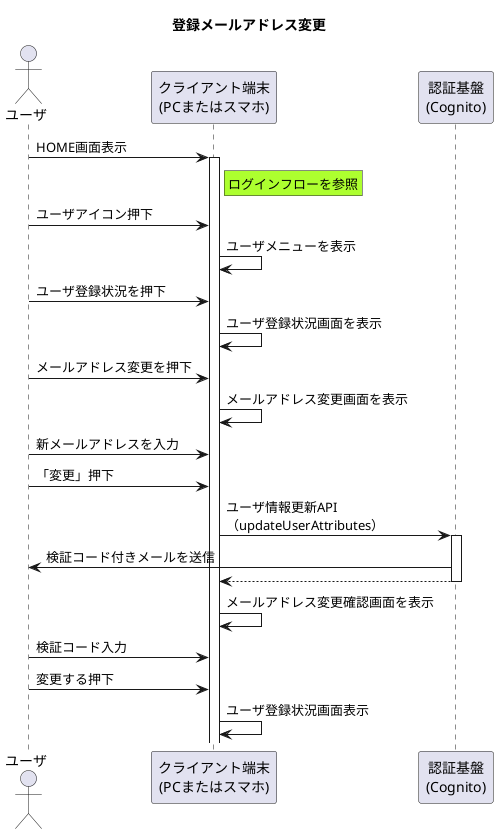 @startuml  登録メールアドレス変更
title 登録メールアドレス変更

' アクター定義
actor "ユーザ" as user
participant "クライアント端末\n(PCまたはスマホ)" as device
participant "認証基盤\n(Cognito)" as cognito

user -> device ++: HOME画面表示
rnote right of device #GreenYellow
    ログインフローを参照
end note
user -> device : ユーザアイコン押下
device -> device : ユーザメニューを表示
user -> device : ユーザ登録状況を押下
device -> device : ユーザ登録状況画面を表示
user -> device : メールアドレス変更を押下
device -> device : メールアドレス変更画面を表示 
user -> device : 新メールアドレスを入力
user -> device : 「変更」押下
device -> cognito ++ : ユーザ情報更新API\n（updateUserAttributes）
cognito -> user : 検証コード付きメールを送信
device <-- cognito --
device -> device : メールアドレス変更確認画面を表示
user -> device : 検証コード入力
user -> device : 変更する押下
device -> device : ユーザ登録状況画面表示